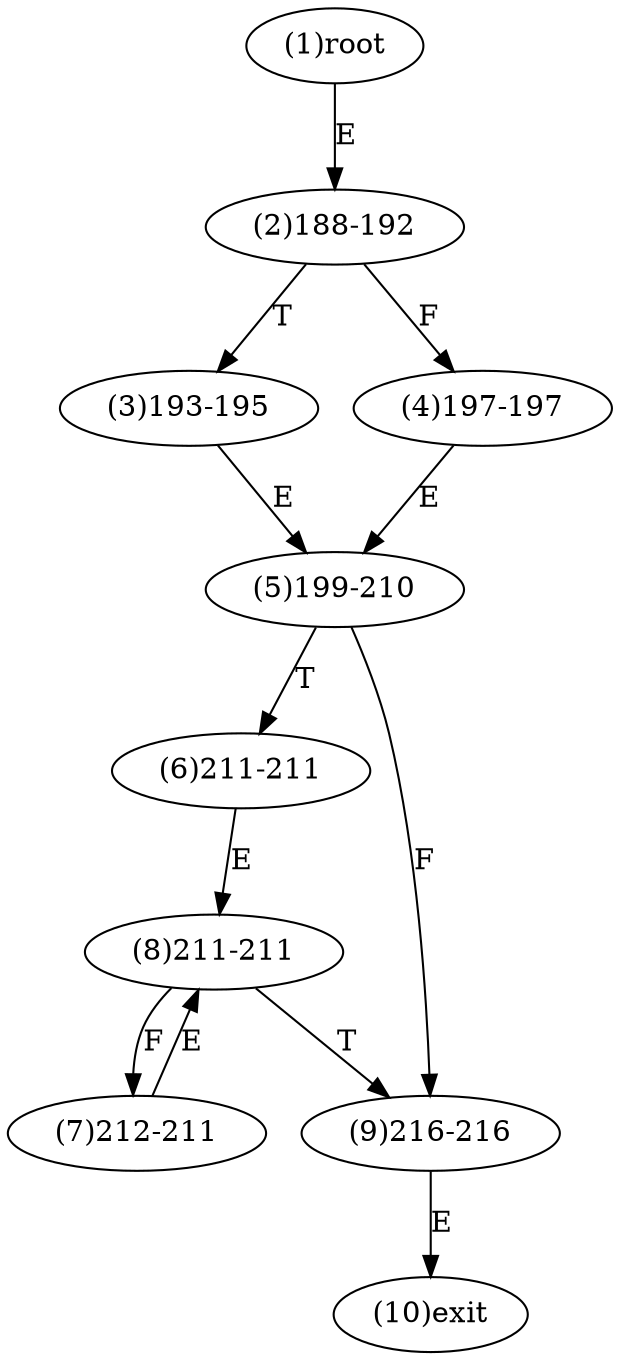 digraph "" { 
1[ label="(1)root"];
2[ label="(2)188-192"];
3[ label="(3)193-195"];
4[ label="(4)197-197"];
5[ label="(5)199-210"];
6[ label="(6)211-211"];
7[ label="(7)212-211"];
8[ label="(8)211-211"];
9[ label="(9)216-216"];
10[ label="(10)exit"];
1->2[ label="E"];
2->4[ label="F"];
2->3[ label="T"];
3->5[ label="E"];
4->5[ label="E"];
5->9[ label="F"];
5->6[ label="T"];
6->8[ label="E"];
7->8[ label="E"];
8->7[ label="F"];
8->9[ label="T"];
9->10[ label="E"];
}